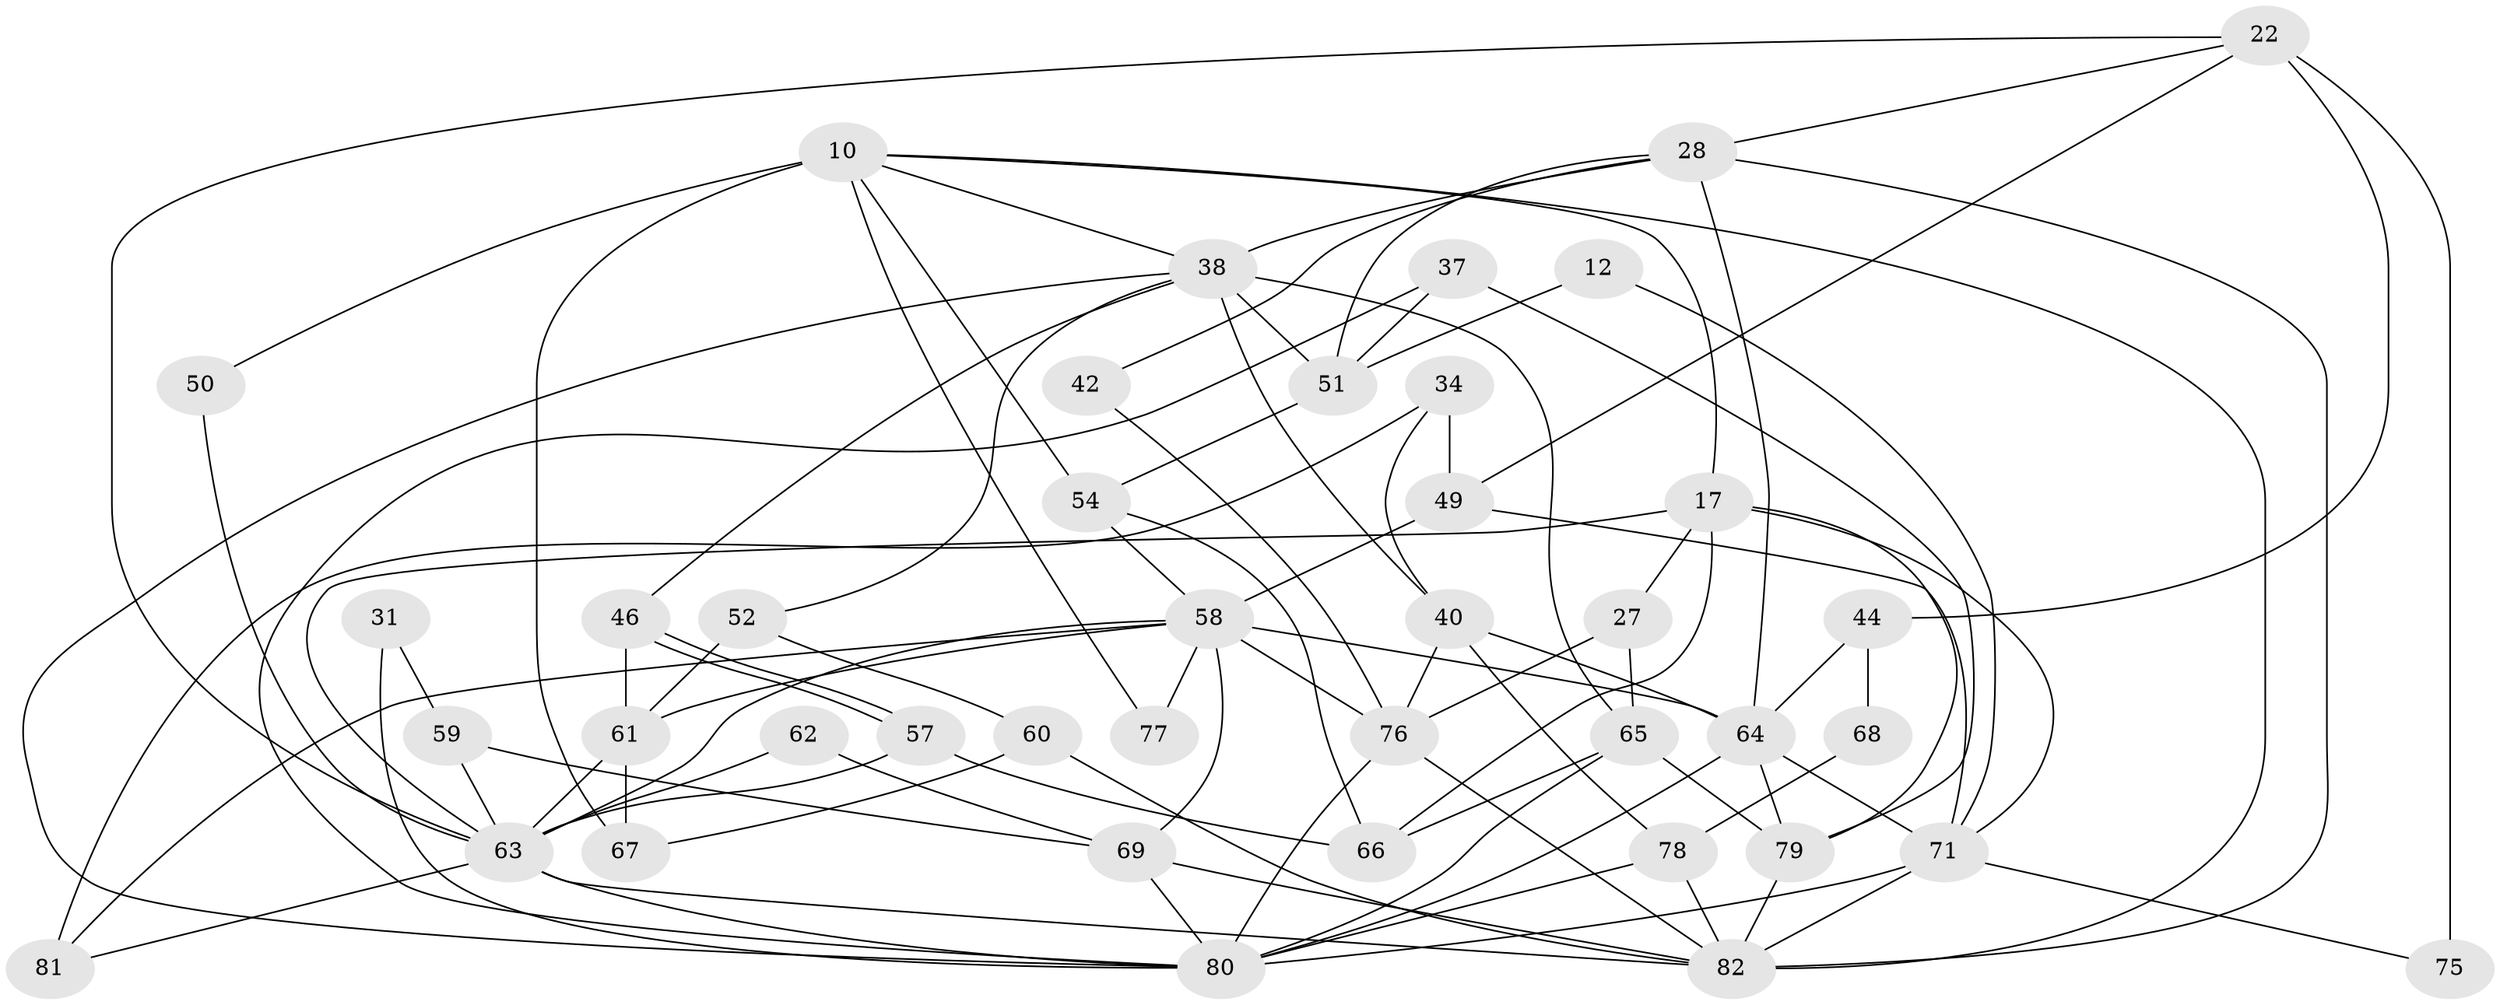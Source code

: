 // original degree distribution, {4: 0.24390243902439024, 5: 0.13414634146341464, 6: 0.13414634146341464, 3: 0.25609756097560976, 7: 0.04878048780487805, 2: 0.17073170731707318, 8: 0.012195121951219513}
// Generated by graph-tools (version 1.1) at 2025/54/03/04/25 21:54:31]
// undirected, 41 vertices, 94 edges
graph export_dot {
graph [start="1"]
  node [color=gray90,style=filled];
  10 [super="+4"];
  12;
  17 [super="+3"];
  22;
  27;
  28 [super="+25"];
  31;
  34 [super="+19"];
  37;
  38 [super="+7+18+6"];
  40;
  42;
  44 [super="+20"];
  46;
  49;
  50;
  51 [super="+15"];
  52;
  54 [super="+24"];
  57;
  58 [super="+1+21"];
  59 [super="+33"];
  60;
  61 [super="+41"];
  62;
  63 [super="+56"];
  64 [super="+14+30"];
  65 [super="+5+23"];
  66 [super="+26"];
  67;
  68;
  69 [super="+2"];
  71 [super="+29+47"];
  75 [super="+72"];
  76 [super="+74"];
  77;
  78 [super="+16"];
  79 [super="+70+73"];
  80 [super="+43+55"];
  81 [super="+35"];
  82 [super="+9+53"];
  10 -- 17;
  10 -- 50;
  10 -- 67 [weight=2];
  10 -- 77;
  10 -- 82;
  10 -- 54;
  10 -- 38;
  12 -- 71;
  12 -- 51;
  17 -- 79;
  17 -- 66 [weight=2];
  17 -- 27;
  17 -- 71;
  17 -- 63 [weight=2];
  22 -- 49;
  22 -- 28;
  22 -- 44;
  22 -- 75 [weight=2];
  22 -- 63;
  27 -- 76;
  27 -- 65;
  28 -- 51 [weight=2];
  28 -- 82 [weight=2];
  28 -- 64;
  28 -- 42;
  28 -- 38;
  31 -- 80 [weight=2];
  31 -- 59;
  34 -- 49 [weight=2];
  34 -- 40;
  34 -- 81;
  37 -- 51;
  37 -- 80;
  37 -- 79;
  38 -- 52;
  38 -- 46;
  38 -- 65 [weight=2];
  38 -- 51;
  38 -- 40;
  38 -- 80;
  40 -- 78 [weight=2];
  40 -- 64;
  40 -- 76;
  42 -- 76;
  44 -- 64 [weight=3];
  44 -- 68;
  46 -- 57;
  46 -- 57;
  46 -- 61;
  49 -- 71;
  49 -- 58;
  50 -- 63;
  51 -- 54;
  52 -- 60;
  52 -- 61 [weight=2];
  54 -- 66;
  54 -- 58;
  57 -- 66;
  57 -- 63;
  58 -- 77;
  58 -- 76 [weight=2];
  58 -- 64 [weight=3];
  58 -- 69 [weight=2];
  58 -- 61;
  58 -- 63;
  58 -- 81;
  59 -- 69;
  59 -- 63;
  60 -- 67;
  60 -- 82;
  61 -- 67 [weight=2];
  61 -- 63;
  62 -- 69;
  62 -- 63;
  63 -- 82 [weight=2];
  63 -- 80 [weight=2];
  63 -- 81;
  64 -- 80 [weight=2];
  64 -- 79 [weight=2];
  64 -- 71;
  65 -- 79 [weight=2];
  65 -- 80;
  65 -- 66;
  68 -- 78;
  69 -- 80;
  69 -- 82;
  71 -- 82 [weight=2];
  71 -- 80;
  71 -- 75;
  76 -- 80 [weight=3];
  76 -- 82;
  78 -- 82 [weight=2];
  78 -- 80;
  79 -- 82 [weight=2];
}
